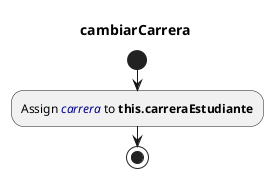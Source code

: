 @startuml
title cambiarCarrera
start
:Assign <color:darkblue><i>carrera</i></color> to <b>this.carreraEstudiante</b>;
stop
@enduml
